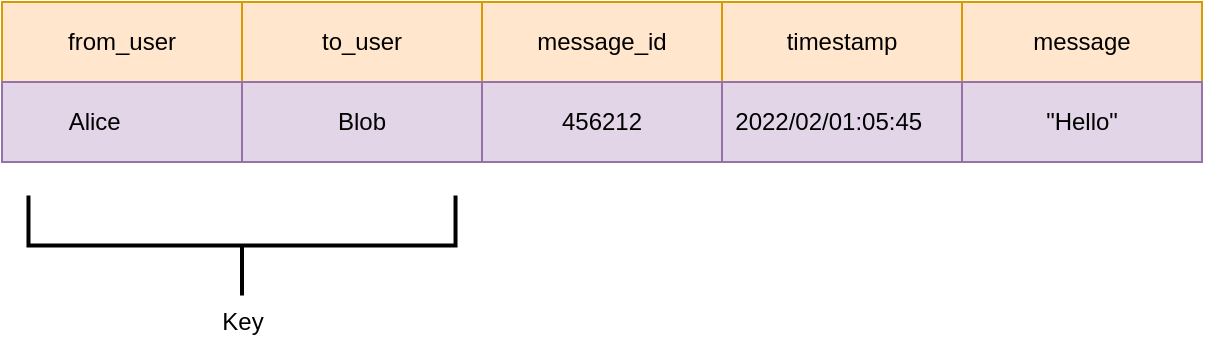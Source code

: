 <mxfile version="16.1.2" type="device"><diagram id="R57JkvIDP4gQc_pzQPCL" name="Page-1"><mxGraphModel dx="1355" dy="878" grid="1" gridSize="10" guides="1" tooltips="1" connect="1" arrows="1" fold="1" page="1" pageScale="1" pageWidth="827" pageHeight="1169" math="0" shadow="0"><root><mxCell id="0"/><mxCell id="1" parent="0"/><mxCell id="KxLYNkG7ACJfJVHbetsC-17" value="from_user" style="rounded=0;whiteSpace=wrap;html=1;fillColor=#ffe6cc;strokeColor=#d79b00;" vertex="1" parent="1"><mxGeometry x="160" y="120" width="120" height="40" as="geometry"/></mxCell><mxCell id="KxLYNkG7ACJfJVHbetsC-18" value="to_user" style="rounded=0;whiteSpace=wrap;html=1;fillColor=#ffe6cc;strokeColor=#d79b00;" vertex="1" parent="1"><mxGeometry x="280" y="120" width="120" height="40" as="geometry"/></mxCell><mxCell id="KxLYNkG7ACJfJVHbetsC-19" value="message_id" style="rounded=0;whiteSpace=wrap;html=1;fillColor=#ffe6cc;strokeColor=#d79b00;" vertex="1" parent="1"><mxGeometry x="400" y="120" width="120" height="40" as="geometry"/></mxCell><mxCell id="KxLYNkG7ACJfJVHbetsC-20" value="timestamp" style="rounded=0;whiteSpace=wrap;html=1;fillColor=#ffe6cc;strokeColor=#d79b00;" vertex="1" parent="1"><mxGeometry x="520" y="120" width="120" height="40" as="geometry"/></mxCell><mxCell id="KxLYNkG7ACJfJVHbetsC-21" value="message" style="rounded=0;whiteSpace=wrap;html=1;fillColor=#ffe6cc;strokeColor=#d79b00;" vertex="1" parent="1"><mxGeometry x="640" y="120" width="120" height="40" as="geometry"/></mxCell><mxCell id="KxLYNkG7ACJfJVHbetsC-22" value="Alice&lt;span style=&quot;white-space: pre&quot;&gt;&#9;&lt;/span&gt;" style="rounded=0;whiteSpace=wrap;html=1;fillColor=#e1d5e7;strokeColor=#9673a6;" vertex="1" parent="1"><mxGeometry x="160" y="160" width="120" height="40" as="geometry"/></mxCell><mxCell id="KxLYNkG7ACJfJVHbetsC-23" value="Blob" style="rounded=0;whiteSpace=wrap;html=1;fillColor=#e1d5e7;strokeColor=#9673a6;" vertex="1" parent="1"><mxGeometry x="280" y="160" width="120" height="40" as="geometry"/></mxCell><mxCell id="KxLYNkG7ACJfJVHbetsC-24" value="456212" style="rounded=0;whiteSpace=wrap;html=1;fillColor=#e1d5e7;strokeColor=#9673a6;" vertex="1" parent="1"><mxGeometry x="400" y="160" width="120" height="40" as="geometry"/></mxCell><mxCell id="KxLYNkG7ACJfJVHbetsC-25" value="2022/02/01:05:45&lt;span style=&quot;white-space: pre&quot;&gt;&#9;&lt;/span&gt;" style="rounded=0;whiteSpace=wrap;html=1;fillColor=#e1d5e7;strokeColor=#9673a6;" vertex="1" parent="1"><mxGeometry x="520" y="160" width="120" height="40" as="geometry"/></mxCell><mxCell id="KxLYNkG7ACJfJVHbetsC-26" value="&quot;Hello&quot;" style="rounded=0;whiteSpace=wrap;html=1;fillColor=#e1d5e7;strokeColor=#9673a6;" vertex="1" parent="1"><mxGeometry x="640" y="160" width="120" height="40" as="geometry"/></mxCell><mxCell id="KxLYNkG7ACJfJVHbetsC-27" value="" style="strokeWidth=2;html=1;shape=mxgraph.flowchart.annotation_2;align=left;labelPosition=right;pointerEvents=1;rotation=-90;" vertex="1" parent="1"><mxGeometry x="255" y="135" width="50" height="213.52" as="geometry"/></mxCell><mxCell id="KxLYNkG7ACJfJVHbetsC-30" value="Key" style="text;html=1;align=center;verticalAlign=middle;resizable=0;points=[];autosize=1;strokeColor=none;fillColor=none;" vertex="1" parent="1"><mxGeometry x="260" y="270" width="40" height="20" as="geometry"/></mxCell></root></mxGraphModel></diagram></mxfile>